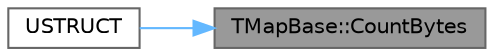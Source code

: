 digraph "TMapBase::CountBytes"
{
 // INTERACTIVE_SVG=YES
 // LATEX_PDF_SIZE
  bgcolor="transparent";
  edge [fontname=Helvetica,fontsize=10,labelfontname=Helvetica,labelfontsize=10];
  node [fontname=Helvetica,fontsize=10,shape=box,height=0.2,width=0.4];
  rankdir="RL";
  Node1 [id="Node000001",label="TMapBase::CountBytes",height=0.2,width=0.4,color="gray40", fillcolor="grey60", style="filled", fontcolor="black",tooltip="Track the container's memory use through an archive."];
  Node1 -> Node2 [id="edge1_Node000001_Node000002",dir="back",color="steelblue1",style="solid",tooltip=" "];
  Node2 [id="Node000002",label="USTRUCT",height=0.2,width=0.4,color="grey40", fillcolor="white", style="filled",URL="$df/df9/DemoNetDriver_8h.html#ae224e8d8b5daf01a9dfde7a18cd406ef",tooltip="Information about net startup actors that need to be rolled back by being destroyed and re-created."];
}

